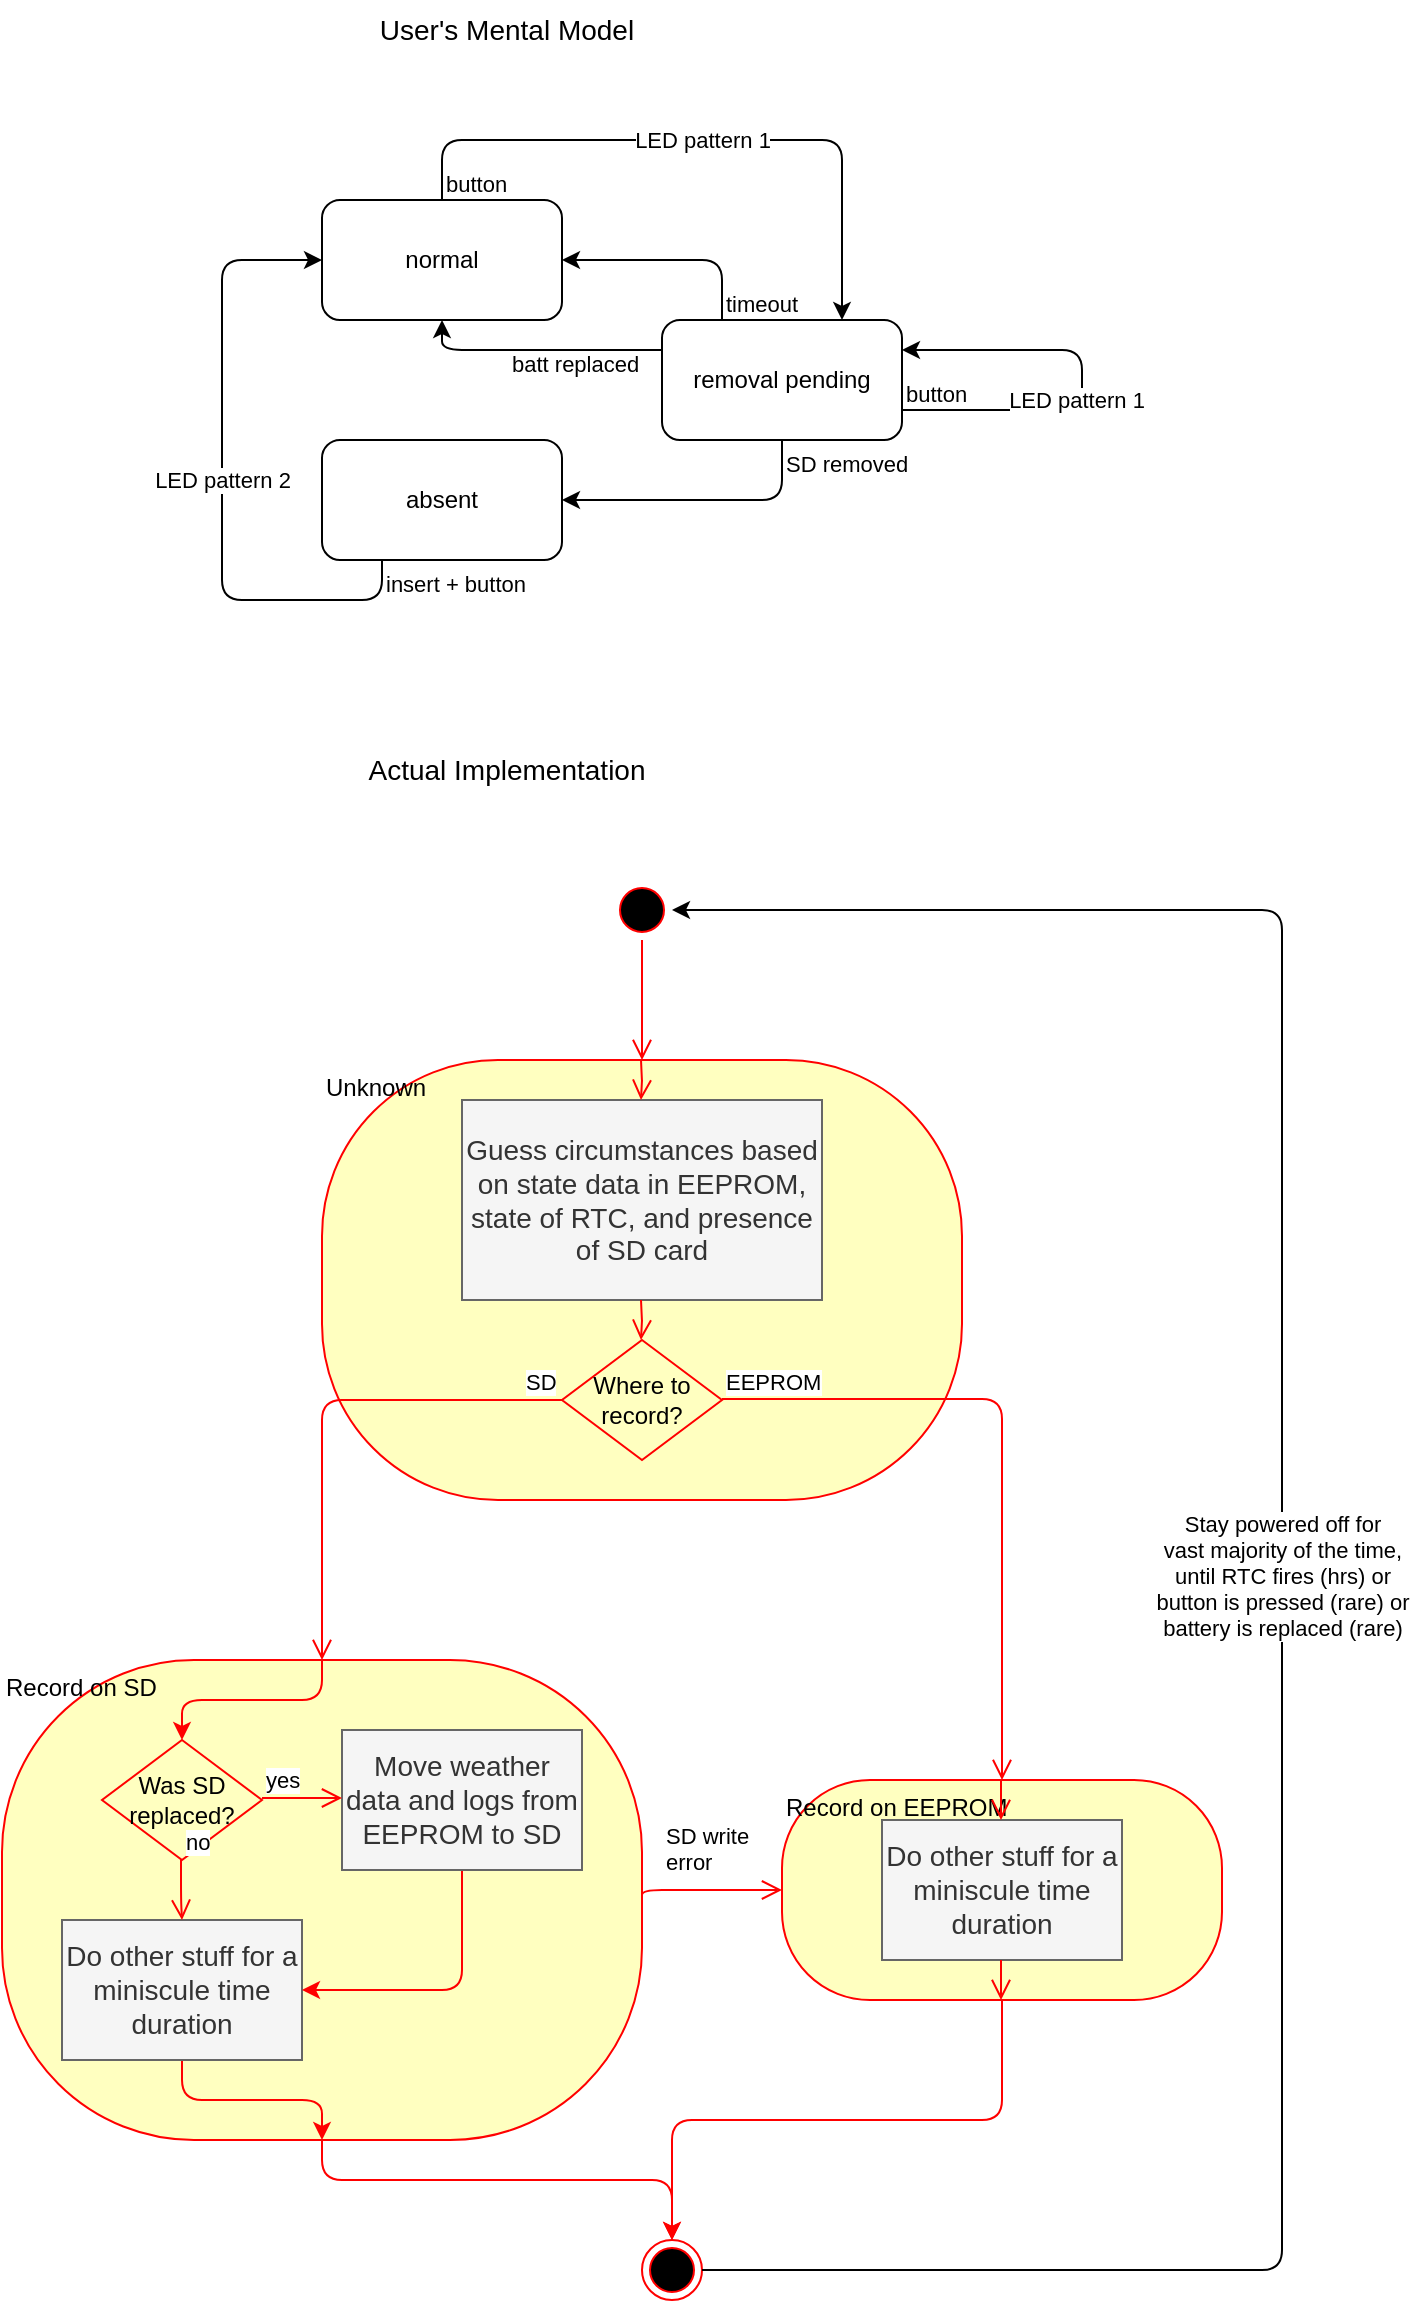 <mxfile version="20.6.2" type="github">
  <diagram name="Page-1" id="58cdce13-f638-feb5-8d6f-7d28b1aa9fa0">
    <mxGraphModel dx="782" dy="667" grid="1" gridSize="10" guides="1" tooltips="1" connect="1" arrows="1" fold="1" page="1" pageScale="1" pageWidth="1100" pageHeight="850" background="none" math="0" shadow="0">
      <root>
        <mxCell id="0" />
        <mxCell id="1" parent="0" />
        <mxCell id="0zVEUA0P2eVRNmL8cQzy-131" value="Record on SD" style="rounded=1;whiteSpace=wrap;html=1;arcSize=40;fontColor=#000000;fillColor=#ffffc0;strokeColor=#ff0000;verticalAlign=top;align=left;" vertex="1" parent="1">
          <mxGeometry x="160" y="850" width="320" height="240" as="geometry" />
        </mxCell>
        <mxCell id="0zVEUA0P2eVRNmL8cQzy-132" style="edgeStyle=orthogonalEdgeStyle;rounded=1;orthogonalLoop=1;jettySize=auto;html=1;exitX=0.5;exitY=0;exitDx=0;exitDy=0;entryX=0.5;entryY=0;entryDx=0;entryDy=0;fontSize=14;strokeColor=#FF0000;" edge="1" parent="1" source="0zVEUA0P2eVRNmL8cQzy-131" target="0zVEUA0P2eVRNmL8cQzy-124">
          <mxGeometry relative="1" as="geometry">
            <Array as="points">
              <mxPoint x="320" y="870" />
              <mxPoint x="250" y="870" />
            </Array>
          </mxGeometry>
        </mxCell>
        <mxCell id="0zVEUA0P2eVRNmL8cQzy-15" value="normal" style="rounded=1;whiteSpace=wrap;html=1;" vertex="1" parent="1">
          <mxGeometry x="320" y="120" width="120" height="60" as="geometry" />
        </mxCell>
        <mxCell id="0zVEUA0P2eVRNmL8cQzy-16" value="removal pending" style="rounded=1;whiteSpace=wrap;html=1;" vertex="1" parent="1">
          <mxGeometry x="490" y="180" width="120" height="60" as="geometry" />
        </mxCell>
        <mxCell id="0zVEUA0P2eVRNmL8cQzy-17" value="absent" style="rounded=1;whiteSpace=wrap;html=1;" vertex="1" parent="1">
          <mxGeometry x="320" y="240" width="120" height="60" as="geometry" />
        </mxCell>
        <mxCell id="0zVEUA0P2eVRNmL8cQzy-37" value="" style="endArrow=classic;html=1;rounded=1;edgeStyle=orthogonalEdgeStyle;entryX=1;entryY=0.5;entryDx=0;entryDy=0;" edge="1" parent="1" source="0zVEUA0P2eVRNmL8cQzy-16" target="0zVEUA0P2eVRNmL8cQzy-17">
          <mxGeometry relative="1" as="geometry">
            <mxPoint x="80" y="80" as="sourcePoint" />
            <mxPoint x="620" y="410" as="targetPoint" />
            <Array as="points">
              <mxPoint x="550" y="270" />
            </Array>
          </mxGeometry>
        </mxCell>
        <mxCell id="0zVEUA0P2eVRNmL8cQzy-39" value="SD removed" style="edgeLabel;resizable=0;html=1;align=left;verticalAlign=bottom;" connectable="0" vertex="1" parent="0zVEUA0P2eVRNmL8cQzy-37">
          <mxGeometry x="-1" relative="1" as="geometry">
            <mxPoint y="20" as="offset" />
          </mxGeometry>
        </mxCell>
        <mxCell id="0zVEUA0P2eVRNmL8cQzy-40" value="" style="endArrow=classic;html=1;rounded=1;edgeStyle=orthogonalEdgeStyle;" edge="1" parent="1" source="0zVEUA0P2eVRNmL8cQzy-15" target="0zVEUA0P2eVRNmL8cQzy-16">
          <mxGeometry relative="1" as="geometry">
            <mxPoint x="100" y="100" as="sourcePoint" />
            <mxPoint x="260" y="64" as="targetPoint" />
            <Array as="points">
              <mxPoint x="380" y="90" />
              <mxPoint x="580" y="90" />
            </Array>
          </mxGeometry>
        </mxCell>
        <mxCell id="0zVEUA0P2eVRNmL8cQzy-41" value="LED pattern 1" style="edgeLabel;resizable=0;html=1;align=center;verticalAlign=middle;" connectable="0" vertex="1" parent="0zVEUA0P2eVRNmL8cQzy-40">
          <mxGeometry relative="1" as="geometry" />
        </mxCell>
        <mxCell id="0zVEUA0P2eVRNmL8cQzy-42" value="button" style="edgeLabel;resizable=0;html=1;align=left;verticalAlign=bottom;" connectable="0" vertex="1" parent="0zVEUA0P2eVRNmL8cQzy-40">
          <mxGeometry x="-1" relative="1" as="geometry" />
        </mxCell>
        <mxCell id="0zVEUA0P2eVRNmL8cQzy-56" value="" style="endArrow=classic;html=1;rounded=1;edgeStyle=orthogonalEdgeStyle;exitX=0.25;exitY=1;exitDx=0;exitDy=0;" edge="1" parent="1" source="0zVEUA0P2eVRNmL8cQzy-17" target="0zVEUA0P2eVRNmL8cQzy-15">
          <mxGeometry relative="1" as="geometry">
            <mxPoint x="225" y="230" as="sourcePoint" />
            <mxPoint x="149.5" y="150" as="targetPoint" />
            <Array as="points">
              <mxPoint x="350" y="320" />
              <mxPoint x="270" y="320" />
              <mxPoint x="270" y="150" />
            </Array>
          </mxGeometry>
        </mxCell>
        <mxCell id="0zVEUA0P2eVRNmL8cQzy-57" value="LED pattern 2" style="edgeLabel;resizable=0;html=1;align=center;verticalAlign=middle;" connectable="0" vertex="1" parent="0zVEUA0P2eVRNmL8cQzy-56">
          <mxGeometry relative="1" as="geometry" />
        </mxCell>
        <mxCell id="0zVEUA0P2eVRNmL8cQzy-58" value="insert + button" style="edgeLabel;resizable=0;html=1;align=left;verticalAlign=bottom;" connectable="0" vertex="1" parent="0zVEUA0P2eVRNmL8cQzy-56">
          <mxGeometry x="-1" relative="1" as="geometry">
            <mxPoint y="20" as="offset" />
          </mxGeometry>
        </mxCell>
        <mxCell id="0zVEUA0P2eVRNmL8cQzy-94" value="" style="endArrow=classic;html=1;rounded=1;edgeStyle=orthogonalEdgeStyle;entryX=1;entryY=0.5;entryDx=0;entryDy=0;" edge="1" parent="1" source="0zVEUA0P2eVRNmL8cQzy-16" target="0zVEUA0P2eVRNmL8cQzy-15">
          <mxGeometry relative="1" as="geometry">
            <mxPoint x="570" y="130" as="sourcePoint" />
            <mxPoint x="440" y="130" as="targetPoint" />
            <Array as="points">
              <mxPoint x="520" y="150" />
            </Array>
          </mxGeometry>
        </mxCell>
        <mxCell id="0zVEUA0P2eVRNmL8cQzy-95" value="timeout" style="edgeLabel;resizable=0;html=1;align=left;verticalAlign=bottom;" connectable="0" vertex="1" parent="0zVEUA0P2eVRNmL8cQzy-94">
          <mxGeometry x="-1" relative="1" as="geometry" />
        </mxCell>
        <mxCell id="0zVEUA0P2eVRNmL8cQzy-98" value="" style="endArrow=classic;html=1;rounded=1;edgeStyle=orthogonalEdgeStyle;" edge="1" parent="1">
          <mxGeometry relative="1" as="geometry">
            <mxPoint x="610" y="225" as="sourcePoint" />
            <mxPoint x="610" y="195" as="targetPoint" />
            <Array as="points">
              <mxPoint x="700" y="225" />
              <mxPoint x="700" y="195" />
            </Array>
          </mxGeometry>
        </mxCell>
        <mxCell id="0zVEUA0P2eVRNmL8cQzy-99" value="button" style="edgeLabel;resizable=0;html=1;align=left;verticalAlign=bottom;" connectable="0" vertex="1" parent="0zVEUA0P2eVRNmL8cQzy-98">
          <mxGeometry x="-1" relative="1" as="geometry" />
        </mxCell>
        <mxCell id="0zVEUA0P2eVRNmL8cQzy-100" value="LED pattern 1" style="edgeLabel;html=1;align=center;verticalAlign=middle;resizable=0;points=[];" vertex="1" connectable="0" parent="0zVEUA0P2eVRNmL8cQzy-98">
          <mxGeometry x="-0.095" y="3" relative="1" as="geometry">
            <mxPoint as="offset" />
          </mxGeometry>
        </mxCell>
        <mxCell id="0zVEUA0P2eVRNmL8cQzy-110" value="User&#39;s Mental Model" style="text;html=1;strokeColor=none;fillColor=none;align=center;verticalAlign=middle;whiteSpace=wrap;rounded=0;fontSize=14;" vertex="1" parent="1">
          <mxGeometry x="305" y="20" width="215" height="30" as="geometry" />
        </mxCell>
        <mxCell id="0zVEUA0P2eVRNmL8cQzy-115" value="" style="ellipse;html=1;shape=startState;fillColor=#000000;strokeColor=#ff0000;" vertex="1" parent="1">
          <mxGeometry x="465" y="460" width="30" height="30" as="geometry" />
        </mxCell>
        <mxCell id="0zVEUA0P2eVRNmL8cQzy-116" value="" style="edgeStyle=orthogonalEdgeStyle;html=1;verticalAlign=bottom;endArrow=open;endSize=8;strokeColor=#ff0000;rounded=1;" edge="1" parent="1" source="0zVEUA0P2eVRNmL8cQzy-115">
          <mxGeometry relative="1" as="geometry">
            <mxPoint x="480" y="550" as="targetPoint" />
          </mxGeometry>
        </mxCell>
        <mxCell id="0zVEUA0P2eVRNmL8cQzy-117" value="Unknown" style="rounded=1;whiteSpace=wrap;html=1;arcSize=40;fontColor=#000000;fillColor=#ffffc0;strokeColor=#ff0000;verticalAlign=top;align=left;" vertex="1" parent="1">
          <mxGeometry x="320" y="550" width="320" height="220" as="geometry" />
        </mxCell>
        <mxCell id="0zVEUA0P2eVRNmL8cQzy-120" value="Guess circumstances based on state data in EEPROM, state of RTC, and presence of SD card" style="text;html=1;strokeColor=#666666;fillColor=#f5f5f5;align=center;verticalAlign=middle;whiteSpace=wrap;rounded=0;fontSize=14;fontColor=#333333;" vertex="1" parent="1">
          <mxGeometry x="390" y="570" width="180" height="100" as="geometry" />
        </mxCell>
        <mxCell id="0zVEUA0P2eVRNmL8cQzy-121" value="" style="edgeStyle=orthogonalEdgeStyle;html=1;verticalAlign=bottom;endArrow=open;endSize=8;strokeColor=#ff0000;rounded=1;" edge="1" parent="1">
          <mxGeometry relative="1" as="geometry">
            <mxPoint x="479.5" y="570" as="targetPoint" />
            <mxPoint x="479.5" y="550" as="sourcePoint" />
          </mxGeometry>
        </mxCell>
        <mxCell id="0zVEUA0P2eVRNmL8cQzy-122" value="Where to record?" style="rhombus;whiteSpace=wrap;html=1;fillColor=#ffffc0;strokeColor=#ff0000;" vertex="1" parent="1">
          <mxGeometry x="440" y="690" width="80" height="60" as="geometry" />
        </mxCell>
        <mxCell id="0zVEUA0P2eVRNmL8cQzy-123" value="" style="edgeStyle=orthogonalEdgeStyle;html=1;verticalAlign=bottom;endArrow=open;endSize=8;strokeColor=#ff0000;rounded=1;" edge="1" parent="1">
          <mxGeometry relative="1" as="geometry">
            <mxPoint x="479.5" y="690" as="targetPoint" />
            <mxPoint x="479.5" y="670" as="sourcePoint" />
          </mxGeometry>
        </mxCell>
        <mxCell id="0zVEUA0P2eVRNmL8cQzy-124" value="Was SD replaced?" style="rhombus;whiteSpace=wrap;html=1;fillColor=#ffffc0;strokeColor=#ff0000;" vertex="1" parent="1">
          <mxGeometry x="210" y="890" width="80" height="60" as="geometry" />
        </mxCell>
        <mxCell id="0zVEUA0P2eVRNmL8cQzy-135" style="edgeStyle=orthogonalEdgeStyle;rounded=1;orthogonalLoop=1;jettySize=auto;html=1;exitX=0.5;exitY=1;exitDx=0;exitDy=0;entryX=0.5;entryY=1;entryDx=0;entryDy=0;fontSize=14;strokeColor=#FF0000;" edge="1" parent="1" source="0zVEUA0P2eVRNmL8cQzy-125" target="0zVEUA0P2eVRNmL8cQzy-131">
          <mxGeometry relative="1" as="geometry">
            <Array as="points">
              <mxPoint x="250" y="1070" />
              <mxPoint x="320" y="1070" />
            </Array>
          </mxGeometry>
        </mxCell>
        <mxCell id="0zVEUA0P2eVRNmL8cQzy-125" value="Do other stuff for a miniscule time duration" style="text;html=1;strokeColor=#666666;fillColor=#f5f5f5;align=center;verticalAlign=middle;whiteSpace=wrap;rounded=0;fontSize=14;fontColor=#333333;" vertex="1" parent="1">
          <mxGeometry x="190" y="980" width="120" height="70" as="geometry" />
        </mxCell>
        <mxCell id="0zVEUA0P2eVRNmL8cQzy-130" style="edgeStyle=orthogonalEdgeStyle;rounded=1;orthogonalLoop=1;jettySize=auto;html=1;exitX=0.5;exitY=1;exitDx=0;exitDy=0;entryX=1;entryY=0.5;entryDx=0;entryDy=0;fontSize=14;strokeColor=#FF0000;" edge="1" parent="1" source="0zVEUA0P2eVRNmL8cQzy-126" target="0zVEUA0P2eVRNmL8cQzy-125">
          <mxGeometry relative="1" as="geometry" />
        </mxCell>
        <mxCell id="0zVEUA0P2eVRNmL8cQzy-126" value="Move weather data and logs from EEPROM to SD" style="text;html=1;strokeColor=#666666;fillColor=#f5f5f5;align=center;verticalAlign=middle;whiteSpace=wrap;rounded=0;fontSize=14;fontColor=#333333;" vertex="1" parent="1">
          <mxGeometry x="330" y="885" width="120" height="70" as="geometry" />
        </mxCell>
        <mxCell id="0zVEUA0P2eVRNmL8cQzy-136" value="yes" style="edgeStyle=orthogonalEdgeStyle;html=1;align=left;verticalAlign=bottom;endArrow=open;endSize=8;strokeColor=#ff0000;rounded=1;" edge="1" parent="1">
          <mxGeometry x="-1" relative="1" as="geometry">
            <mxPoint x="330" y="919" as="targetPoint" />
            <mxPoint x="290" y="919" as="sourcePoint" />
            <Array as="points">
              <mxPoint x="330" y="919" />
            </Array>
          </mxGeometry>
        </mxCell>
        <mxCell id="0zVEUA0P2eVRNmL8cQzy-137" value="no" style="edgeStyle=orthogonalEdgeStyle;html=1;align=left;verticalAlign=bottom;endArrow=open;endSize=8;strokeColor=#ff0000;rounded=1;" edge="1" parent="1">
          <mxGeometry x="-1" relative="1" as="geometry">
            <mxPoint x="250" y="980" as="targetPoint" />
            <mxPoint x="249.5" y="950" as="sourcePoint" />
            <Array as="points">
              <mxPoint x="249.5" y="970" />
              <mxPoint x="249.5" y="970" />
            </Array>
          </mxGeometry>
        </mxCell>
        <mxCell id="0zVEUA0P2eVRNmL8cQzy-138" value="SD" style="edgeStyle=orthogonalEdgeStyle;html=1;align=left;verticalAlign=bottom;endArrow=open;endSize=8;strokeColor=#ff0000;rounded=1;exitX=0;exitY=0.5;exitDx=0;exitDy=0;" edge="1" parent="1" source="0zVEUA0P2eVRNmL8cQzy-122">
          <mxGeometry x="-0.84" relative="1" as="geometry">
            <mxPoint x="320" y="850" as="targetPoint" />
            <mxPoint x="250" y="730" as="sourcePoint" />
            <Array as="points">
              <mxPoint x="320" y="720" />
            </Array>
            <mxPoint as="offset" />
          </mxGeometry>
        </mxCell>
        <mxCell id="0zVEUA0P2eVRNmL8cQzy-139" value="EEPROM" style="edgeStyle=orthogonalEdgeStyle;html=1;align=left;verticalAlign=bottom;endArrow=open;endSize=8;strokeColor=#ff0000;rounded=1;entryX=0.5;entryY=0;entryDx=0;entryDy=0;" edge="1" parent="1" target="0zVEUA0P2eVRNmL8cQzy-141">
          <mxGeometry x="-1" relative="1" as="geometry">
            <mxPoint x="560" y="820" as="targetPoint" />
            <mxPoint x="520" y="719.5" as="sourcePoint" />
            <Array as="points">
              <mxPoint x="660" y="720" />
            </Array>
          </mxGeometry>
        </mxCell>
        <mxCell id="0zVEUA0P2eVRNmL8cQzy-157" style="edgeStyle=orthogonalEdgeStyle;rounded=1;orthogonalLoop=1;jettySize=auto;html=1;exitX=0.5;exitY=1;exitDx=0;exitDy=0;fontSize=14;fillColor=#f8cecc;strokeColor=#FF0000;" edge="1" parent="1" source="0zVEUA0P2eVRNmL8cQzy-141" target="0zVEUA0P2eVRNmL8cQzy-155">
          <mxGeometry relative="1" as="geometry" />
        </mxCell>
        <mxCell id="0zVEUA0P2eVRNmL8cQzy-141" value="Record on EEPROM" style="rounded=1;whiteSpace=wrap;html=1;arcSize=40;fontColor=#000000;fillColor=#ffffc0;strokeColor=#ff0000;verticalAlign=top;align=left;" vertex="1" parent="1">
          <mxGeometry x="550" y="910" width="220" height="110" as="geometry" />
        </mxCell>
        <mxCell id="0zVEUA0P2eVRNmL8cQzy-145" value="Do other stuff for a miniscule time duration" style="text;html=1;strokeColor=#666666;fillColor=#f5f5f5;align=center;verticalAlign=middle;whiteSpace=wrap;rounded=0;fontSize=14;fontColor=#333333;" vertex="1" parent="1">
          <mxGeometry x="600" y="930" width="120" height="70" as="geometry" />
        </mxCell>
        <mxCell id="0zVEUA0P2eVRNmL8cQzy-151" value="" style="edgeStyle=orthogonalEdgeStyle;html=1;verticalAlign=bottom;endArrow=open;endSize=8;strokeColor=#ff0000;rounded=1;" edge="1" parent="1">
          <mxGeometry relative="1" as="geometry">
            <mxPoint x="659.5" y="930" as="targetPoint" />
            <mxPoint x="659.5" y="910" as="sourcePoint" />
            <Array as="points">
              <mxPoint x="660" y="910" />
            </Array>
          </mxGeometry>
        </mxCell>
        <mxCell id="0zVEUA0P2eVRNmL8cQzy-152" value="" style="edgeStyle=orthogonalEdgeStyle;html=1;verticalAlign=bottom;endArrow=open;endSize=8;strokeColor=#ff0000;rounded=1;" edge="1" parent="1">
          <mxGeometry relative="1" as="geometry">
            <mxPoint x="659.5" y="1020" as="targetPoint" />
            <mxPoint x="659.5" y="1000" as="sourcePoint" />
            <Array as="points">
              <mxPoint x="660" y="1000" />
            </Array>
          </mxGeometry>
        </mxCell>
        <mxCell id="0zVEUA0P2eVRNmL8cQzy-154" value="&lt;div&gt;SD write&lt;/div&gt;&lt;div&gt;error&lt;br&gt;&lt;/div&gt;" style="edgeStyle=orthogonalEdgeStyle;html=1;align=left;verticalAlign=bottom;endArrow=open;endSize=8;strokeColor=#ff0000;rounded=1;entryX=0;entryY=0.5;entryDx=0;entryDy=0;" edge="1" parent="1" target="0zVEUA0P2eVRNmL8cQzy-141">
          <mxGeometry x="-0.6" y="5" relative="1" as="geometry">
            <mxPoint x="520" y="990" as="targetPoint" />
            <mxPoint x="480" y="970" as="sourcePoint" />
            <Array as="points">
              <mxPoint x="480" y="965" />
            </Array>
            <mxPoint as="offset" />
          </mxGeometry>
        </mxCell>
        <mxCell id="0zVEUA0P2eVRNmL8cQzy-155" value="" style="ellipse;html=1;shape=endState;fillColor=#000000;strokeColor=#ff0000;fontSize=14;" vertex="1" parent="1">
          <mxGeometry x="480" y="1140" width="30" height="30" as="geometry" />
        </mxCell>
        <mxCell id="0zVEUA0P2eVRNmL8cQzy-156" style="edgeStyle=orthogonalEdgeStyle;rounded=1;orthogonalLoop=1;jettySize=auto;html=1;exitX=0.5;exitY=1;exitDx=0;exitDy=0;fontSize=14;strokeColor=#FF0000;" edge="1" parent="1" target="0zVEUA0P2eVRNmL8cQzy-155">
          <mxGeometry relative="1" as="geometry">
            <mxPoint x="320" y="1090" as="sourcePoint" />
            <mxPoint x="390" y="1130" as="targetPoint" />
            <Array as="points">
              <mxPoint x="320" y="1110" />
              <mxPoint x="495" y="1110" />
            </Array>
          </mxGeometry>
        </mxCell>
        <mxCell id="0zVEUA0P2eVRNmL8cQzy-158" value="" style="endArrow=classic;html=1;rounded=1;edgeStyle=orthogonalEdgeStyle;" edge="1" parent="1" source="0zVEUA0P2eVRNmL8cQzy-155" target="0zVEUA0P2eVRNmL8cQzy-115">
          <mxGeometry relative="1" as="geometry">
            <mxPoint x="660" y="520" as="sourcePoint" />
            <mxPoint x="860" y="580" as="targetPoint" />
            <Array as="points">
              <mxPoint x="800" y="1155" />
              <mxPoint x="800" y="475" />
            </Array>
          </mxGeometry>
        </mxCell>
        <mxCell id="0zVEUA0P2eVRNmL8cQzy-159" value="&lt;div&gt;Stay powered off for&lt;/div&gt;&lt;div&gt;vast majority of the time,&lt;/div&gt;&lt;div&gt;until RTC fires (hrs) or&lt;/div&gt;&lt;div&gt;button is pressed (rare) or&lt;/div&gt;&lt;div&gt;battery is replaced (rare)&lt;br&gt;&lt;/div&gt;" style="edgeLabel;resizable=0;html=1;align=center;verticalAlign=middle;" connectable="0" vertex="1" parent="0zVEUA0P2eVRNmL8cQzy-158">
          <mxGeometry relative="1" as="geometry" />
        </mxCell>
        <mxCell id="0zVEUA0P2eVRNmL8cQzy-161" value="Actual Implementation" style="text;html=1;strokeColor=none;fillColor=none;align=center;verticalAlign=middle;whiteSpace=wrap;rounded=0;fontSize=14;" vertex="1" parent="1">
          <mxGeometry x="305" y="390" width="215" height="30" as="geometry" />
        </mxCell>
        <mxCell id="0zVEUA0P2eVRNmL8cQzy-162" value="" style="endArrow=classic;html=1;rounded=1;edgeStyle=orthogonalEdgeStyle;entryX=0.5;entryY=1;entryDx=0;entryDy=0;exitX=0;exitY=0.25;exitDx=0;exitDy=0;" edge="1" parent="1" source="0zVEUA0P2eVRNmL8cQzy-16" target="0zVEUA0P2eVRNmL8cQzy-15">
          <mxGeometry relative="1" as="geometry">
            <mxPoint x="560" y="250" as="sourcePoint" />
            <mxPoint x="450" y="280" as="targetPoint" />
            <Array as="points">
              <mxPoint x="380" y="195" />
            </Array>
          </mxGeometry>
        </mxCell>
        <mxCell id="0zVEUA0P2eVRNmL8cQzy-163" value="batt replaced" style="edgeLabel;resizable=0;html=1;align=left;verticalAlign=bottom;" connectable="0" vertex="1" parent="0zVEUA0P2eVRNmL8cQzy-162">
          <mxGeometry x="-1" relative="1" as="geometry">
            <mxPoint x="-77" y="15" as="offset" />
          </mxGeometry>
        </mxCell>
      </root>
    </mxGraphModel>
  </diagram>
</mxfile>
